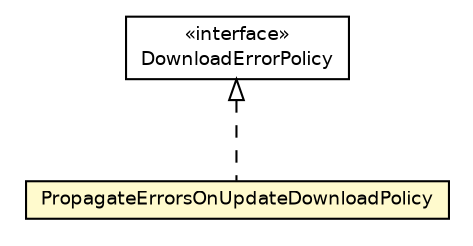 #!/usr/local/bin/dot
#
# Class diagram 
# Generated by UmlGraph version 4.6 (http://www.spinellis.gr/sw/umlgraph)
#

digraph G {
	edge [fontname="Helvetica",fontsize=10,labelfontname="Helvetica",labelfontsize=10];
	node [fontname="Helvetica",fontsize=10,shape=plaintext];
	// org.apache.maven.archiva.policies.PropagateErrorsOnUpdateDownloadPolicy
	c31024 [label=<<table border="0" cellborder="1" cellspacing="0" cellpadding="2" port="p" bgcolor="lemonChiffon" href="./PropagateErrorsOnUpdateDownloadPolicy.html">
		<tr><td><table border="0" cellspacing="0" cellpadding="1">
			<tr><td> PropagateErrorsOnUpdateDownloadPolicy </td></tr>
		</table></td></tr>
		</table>>, fontname="Helvetica", fontcolor="black", fontsize=9.0];
	// org.apache.maven.archiva.policies.DownloadErrorPolicy
	c31032 [label=<<table border="0" cellborder="1" cellspacing="0" cellpadding="2" port="p" href="./DownloadErrorPolicy.html">
		<tr><td><table border="0" cellspacing="0" cellpadding="1">
			<tr><td> &laquo;interface&raquo; </td></tr>
			<tr><td> DownloadErrorPolicy </td></tr>
		</table></td></tr>
		</table>>, fontname="Helvetica", fontcolor="black", fontsize=9.0];
	//org.apache.maven.archiva.policies.PropagateErrorsOnUpdateDownloadPolicy implements org.apache.maven.archiva.policies.DownloadErrorPolicy
	c31032:p -> c31024:p [dir=back,arrowtail=empty,style=dashed];
}

